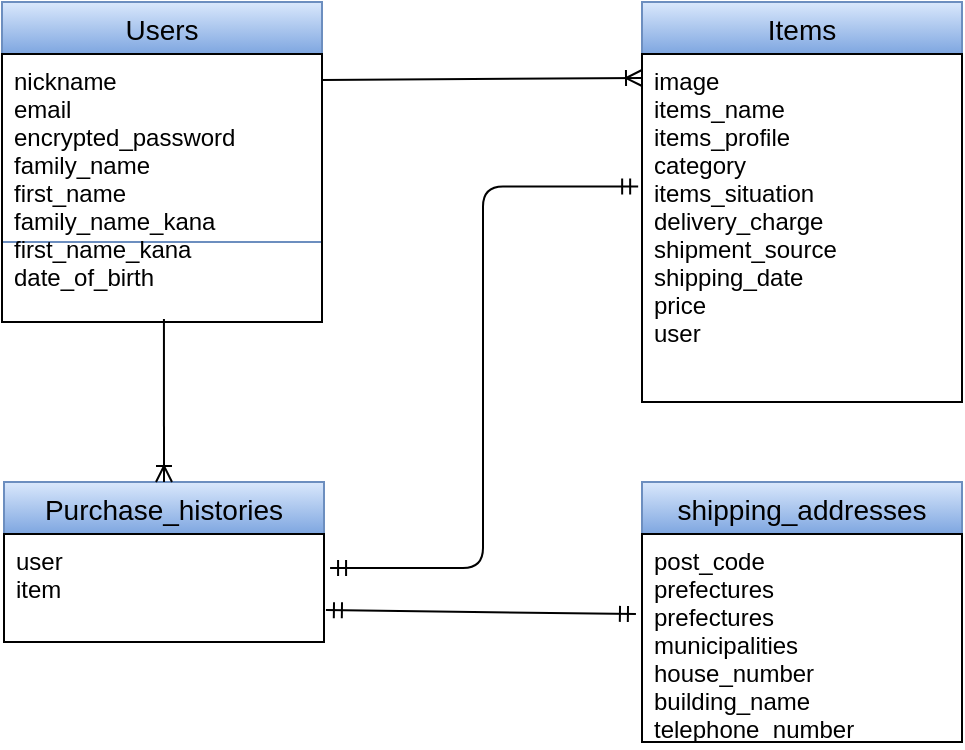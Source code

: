 <mxfile>
    <diagram id="aoAj5RgGYdZR_wtZBNFM" name="ページ1">
        <mxGraphModel dx="710" dy="680" grid="1" gridSize="10" guides="1" tooltips="1" connect="1" arrows="1" fold="1" page="1" pageScale="1" pageWidth="827" pageHeight="1169" background="#ffffff" math="0" shadow="0">
            <root>
                <mxCell id="0"/>
                <mxCell id="1" parent="0"/>
                <mxCell id="2" value="Users" style="swimlane;fontStyle=0;childLayout=stackLayout;horizontal=1;startSize=26;horizontalStack=0;resizeParent=1;resizeParentMax=0;resizeLast=0;collapsible=1;marginBottom=0;align=center;fontSize=14;fillColor=#dae8fc;strokeColor=#6c8ebf;gradientColor=#7ea6e0;fontColor=#000000;" parent="1" vertex="1">
                    <mxGeometry x="40" y="80" width="160" height="120" as="geometry"/>
                </mxCell>
                <mxCell id="6" value="Purchase_histories" style="swimlane;fontStyle=0;childLayout=stackLayout;horizontal=1;startSize=26;horizontalStack=0;resizeParent=1;resizeParentMax=0;resizeLast=0;collapsible=1;marginBottom=0;align=center;fontSize=14;fillColor=#dae8fc;strokeColor=#6c8ebf;gradientColor=#7ea6e0;fontColor=#000000;" parent="1" vertex="1">
                    <mxGeometry x="41" y="320" width="160" height="80" as="geometry"/>
                </mxCell>
                <mxCell id="9" value="user&#10;item" style="text;fillColor=none;spacingLeft=4;spacingRight=4;overflow=hidden;rotatable=0;points=[[0,0.5],[1,0.5]];portConstraint=eastwest;fontSize=12;fontColor=#000000;labelBorderColor=none;strokeColor=#000000;" parent="6" vertex="1">
                    <mxGeometry y="26" width="160" height="54" as="geometry"/>
                </mxCell>
                <mxCell id="15" value="Items" style="swimlane;fontStyle=0;childLayout=stackLayout;horizontal=1;startSize=26;horizontalStack=0;resizeParent=1;resizeParentMax=0;resizeLast=0;collapsible=1;marginBottom=0;align=center;fontSize=14;gradientColor=#7ea6e0;fillColor=#dae8fc;strokeColor=#6c8ebf;fontColor=#000000;" parent="1" vertex="1">
                    <mxGeometry x="360" y="80" width="160" height="200" as="geometry"/>
                </mxCell>
                <mxCell id="18" value="image&#10;items_name&#10;items_profile&#10;category&#10;items_situation&#10;delivery_charge&#10;shipment_source&#10;shipping_date&#10;price&#10;user" style="text;fillColor=none;spacingLeft=4;spacingRight=4;overflow=hidden;rotatable=0;points=[[0,0.5],[1,0.5]];portConstraint=eastwest;fontSize=12;fontColor=#000000;labelBorderColor=none;strokeColor=#000000;" parent="15" vertex="1">
                    <mxGeometry y="26" width="160" height="174" as="geometry"/>
                </mxCell>
                <mxCell id="19" value="shipping_addresses" style="swimlane;fontStyle=0;childLayout=stackLayout;horizontal=1;startSize=26;horizontalStack=0;resizeParent=1;resizeParentMax=0;resizeLast=0;collapsible=1;marginBottom=0;align=center;fontSize=14;gradientColor=#7ea6e0;fillColor=#dae8fc;strokeColor=#6c8ebf;fontColor=#000000;" parent="1" vertex="1">
                    <mxGeometry x="360" y="320" width="160" height="130" as="geometry"/>
                </mxCell>
                <mxCell id="22" value="post_code&#10;prefectures&#10;prefectures&#10;municipalities&#10;house_number&#10;building_name&#10;telephone_number" style="text;fillColor=none;spacingLeft=4;spacingRight=4;overflow=hidden;rotatable=0;points=[[0,0.5],[1,0.5]];portConstraint=eastwest;fontSize=12;fontColor=#000000;labelBorderColor=none;strokeColor=#000000;" parent="19" vertex="1">
                    <mxGeometry y="26" width="160" height="104" as="geometry"/>
                </mxCell>
                <mxCell id="50" value="" style="fontSize=12;html=1;endArrow=ERoneToMany;strokeColor=#000000;entryX=0.5;entryY=0;entryDx=0;entryDy=0;exitX=0.506;exitY=0.989;exitDx=0;exitDy=0;exitPerimeter=0;" edge="1" parent="1" source="5" target="6">
                    <mxGeometry width="100" height="100" relative="1" as="geometry">
                        <mxPoint x="120" y="210" as="sourcePoint"/>
                        <mxPoint x="430" y="260" as="targetPoint"/>
                    </mxGeometry>
                </mxCell>
                <mxCell id="51" value="" style="fontSize=12;html=1;endArrow=ERoneToMany;strokeColor=#000000;exitX=1;exitY=0.097;exitDx=0;exitDy=0;exitPerimeter=0;entryX=0;entryY=0.069;entryDx=0;entryDy=0;entryPerimeter=0;" edge="1" parent="1" source="5" target="18">
                    <mxGeometry width="100" height="100" relative="1" as="geometry">
                        <mxPoint x="200" y="119" as="sourcePoint"/>
                        <mxPoint x="390" y="50" as="targetPoint"/>
                    </mxGeometry>
                </mxCell>
                <mxCell id="52" value="" style="fontSize=12;html=1;endArrow=ERmandOne;startArrow=ERmandOne;strokeColor=#000000;exitX=1.006;exitY=0.704;exitDx=0;exitDy=0;exitPerimeter=0;entryX=-0.019;entryY=0.385;entryDx=0;entryDy=0;entryPerimeter=0;" edge="1" parent="1" source="9" target="22">
                    <mxGeometry width="100" height="100" relative="1" as="geometry">
                        <mxPoint x="330" y="360" as="sourcePoint"/>
                        <mxPoint x="240" y="490" as="targetPoint"/>
                    </mxGeometry>
                </mxCell>
                <mxCell id="5" value="nickname&#10;email&#10;encrypted_password&#10;family_name&#10;first_name&#10;family_name_kana&#10;first_name_kana&#10;date_of_birth" style="text;fillColor=none;spacingLeft=4;spacingRight=4;overflow=hidden;rotatable=0;points=[[0,0.5],[1,0.5]];portConstraint=eastwest;fontSize=12;fontColor=#000000;labelBorderColor=none;strokeColor=#000000;" parent="1" vertex="1">
                    <mxGeometry x="40" y="106" width="160" height="134" as="geometry"/>
                </mxCell>
                <mxCell id="54" value="" style="edgeStyle=orthogonalEdgeStyle;fontSize=12;html=1;endArrow=ERmandOne;startArrow=ERmandOne;strokeColor=#000000;exitX=1.019;exitY=0.315;exitDx=0;exitDy=0;exitPerimeter=0;entryX=-0.012;entryY=0.381;entryDx=0;entryDy=0;entryPerimeter=0;" edge="1" parent="1" source="9" target="18">
                    <mxGeometry width="100" height="100" relative="1" as="geometry">
                        <mxPoint x="180" y="380" as="sourcePoint"/>
                        <mxPoint x="280" y="150" as="targetPoint"/>
                    </mxGeometry>
                </mxCell>
            </root>
        </mxGraphModel>
    </diagram>
</mxfile>